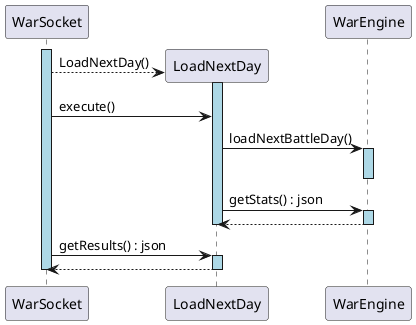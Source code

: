 @startuml

participant WarSocket

participant LoadNextDay

participant WarEngine

    activate WarSocket #add8e6
    create LoadNextDay
    WarSocket --> LoadNextDay : LoadNextDay()
    activate LoadNextDay #add8e6
    WarSocket -> LoadNextDay : execute()
    LoadNextDay -> WarEngine : loadNextBattleDay()
    activate WarEngine #add8e6
    deactivate WarEngine #add8e6
    LoadNextDay -> WarEngine : getStats() : json
    activate WarEngine #add8e6
    WarEngine --> LoadNextDay
    deactivate LoadNextDay #add8e6
    deactivate WarEngine #add8e6
    WarSocket -> LoadNextDay : getResults() : json
    activate LoadNextDay #add8e6
    LoadNextDay --> WarSocket
    deactivate LoadNextDay #add8e6
    deactivate WarSocket #add8e6

@enduml